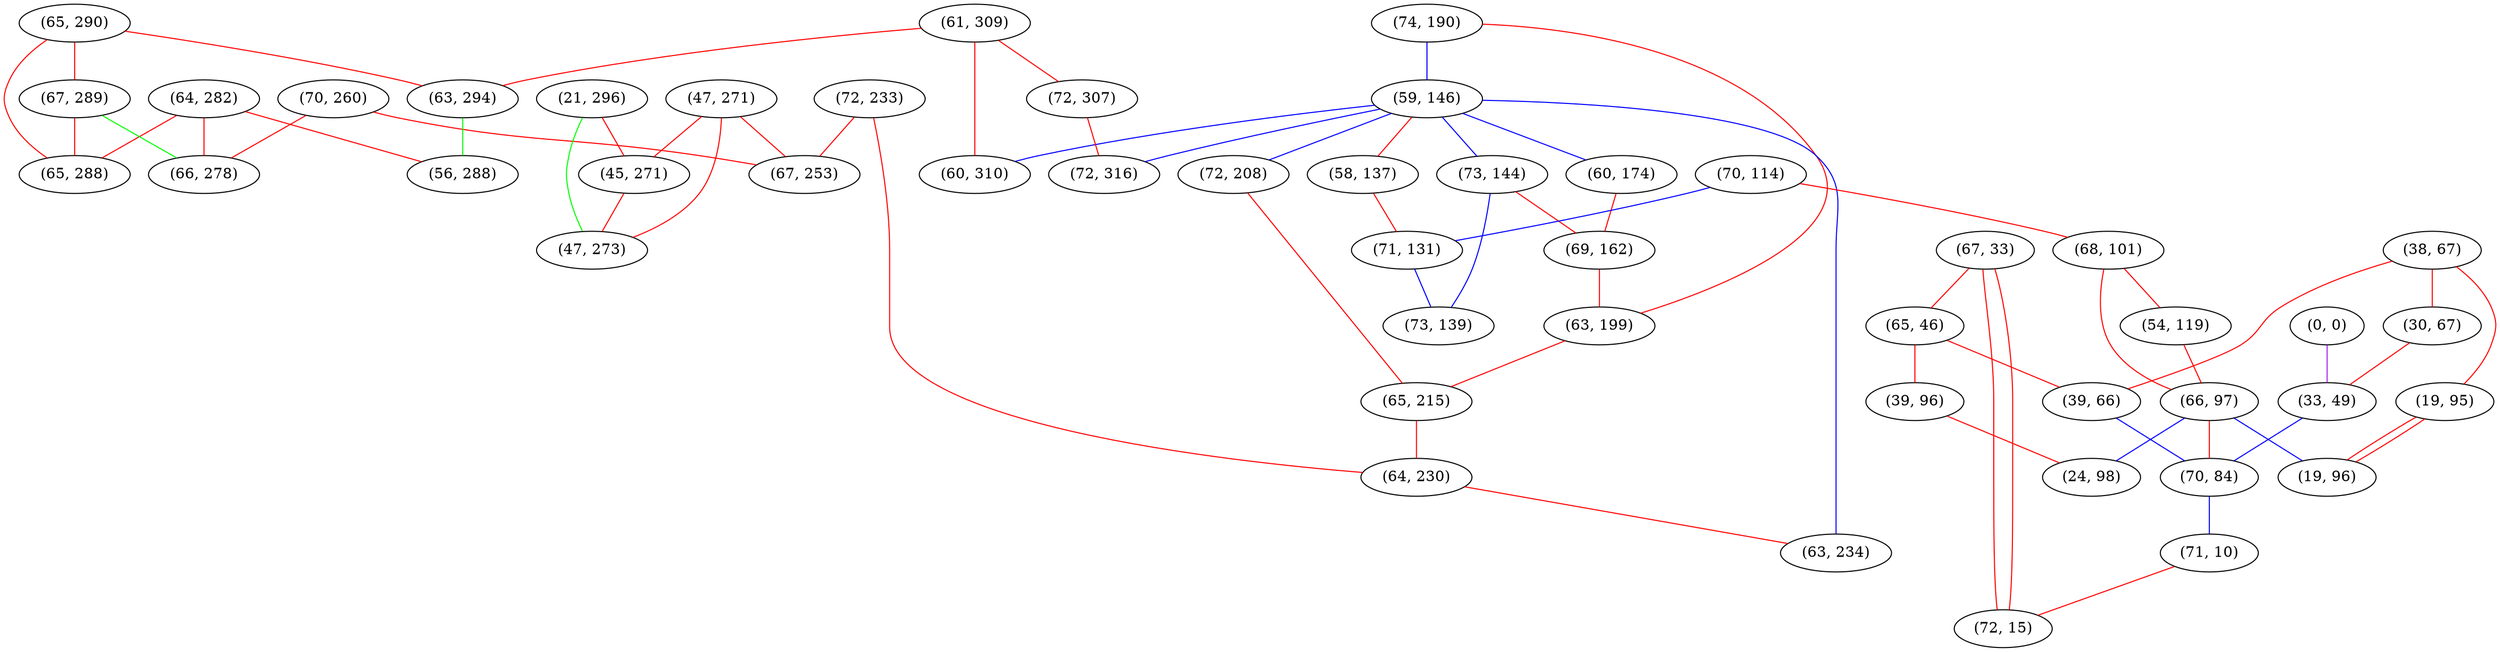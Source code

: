 graph "" {
"(70, 260)";
"(74, 190)";
"(59, 146)";
"(67, 33)";
"(61, 309)";
"(38, 67)";
"(73, 144)";
"(0, 0)";
"(60, 174)";
"(58, 137)";
"(69, 162)";
"(19, 95)";
"(70, 114)";
"(64, 282)";
"(68, 101)";
"(47, 271)";
"(72, 233)";
"(72, 208)";
"(65, 290)";
"(71, 131)";
"(63, 294)";
"(67, 289)";
"(54, 119)";
"(63, 199)";
"(65, 215)";
"(30, 67)";
"(65, 46)";
"(33, 49)";
"(21, 296)";
"(60, 310)";
"(64, 230)";
"(66, 278)";
"(67, 253)";
"(56, 288)";
"(39, 66)";
"(63, 234)";
"(39, 96)";
"(45, 271)";
"(66, 97)";
"(70, 84)";
"(72, 307)";
"(73, 139)";
"(24, 98)";
"(71, 10)";
"(72, 316)";
"(19, 96)";
"(65, 288)";
"(72, 15)";
"(47, 273)";
"(70, 260)" -- "(66, 278)"  [color=red, key=0, weight=1];
"(70, 260)" -- "(67, 253)"  [color=red, key=0, weight=1];
"(74, 190)" -- "(59, 146)"  [color=blue, key=0, weight=3];
"(74, 190)" -- "(63, 199)"  [color=red, key=0, weight=1];
"(59, 146)" -- "(60, 310)"  [color=blue, key=0, weight=3];
"(59, 146)" -- "(58, 137)"  [color=red, key=0, weight=1];
"(59, 146)" -- "(73, 144)"  [color=blue, key=0, weight=3];
"(59, 146)" -- "(60, 174)"  [color=blue, key=0, weight=3];
"(59, 146)" -- "(72, 316)"  [color=blue, key=0, weight=3];
"(59, 146)" -- "(72, 208)"  [color=blue, key=0, weight=3];
"(59, 146)" -- "(63, 234)"  [color=blue, key=0, weight=3];
"(67, 33)" -- "(65, 46)"  [color=red, key=0, weight=1];
"(67, 33)" -- "(72, 15)"  [color=red, key=0, weight=1];
"(67, 33)" -- "(72, 15)"  [color=red, key=1, weight=1];
"(61, 309)" -- "(72, 307)"  [color=red, key=0, weight=1];
"(61, 309)" -- "(63, 294)"  [color=red, key=0, weight=1];
"(61, 309)" -- "(60, 310)"  [color=red, key=0, weight=1];
"(38, 67)" -- "(30, 67)"  [color=red, key=0, weight=1];
"(38, 67)" -- "(19, 95)"  [color=red, key=0, weight=1];
"(38, 67)" -- "(39, 66)"  [color=red, key=0, weight=1];
"(73, 144)" -- "(73, 139)"  [color=blue, key=0, weight=3];
"(73, 144)" -- "(69, 162)"  [color=red, key=0, weight=1];
"(0, 0)" -- "(33, 49)"  [color=purple, key=0, weight=4];
"(60, 174)" -- "(69, 162)"  [color=red, key=0, weight=1];
"(58, 137)" -- "(71, 131)"  [color=red, key=0, weight=1];
"(69, 162)" -- "(63, 199)"  [color=red, key=0, weight=1];
"(19, 95)" -- "(19, 96)"  [color=red, key=0, weight=1];
"(19, 95)" -- "(19, 96)"  [color=red, key=1, weight=1];
"(70, 114)" -- "(68, 101)"  [color=red, key=0, weight=1];
"(70, 114)" -- "(71, 131)"  [color=blue, key=0, weight=3];
"(64, 282)" -- "(56, 288)"  [color=red, key=0, weight=1];
"(64, 282)" -- "(66, 278)"  [color=red, key=0, weight=1];
"(64, 282)" -- "(65, 288)"  [color=red, key=0, weight=1];
"(68, 101)" -- "(54, 119)"  [color=red, key=0, weight=1];
"(68, 101)" -- "(66, 97)"  [color=red, key=0, weight=1];
"(47, 271)" -- "(47, 273)"  [color=red, key=0, weight=1];
"(47, 271)" -- "(45, 271)"  [color=red, key=0, weight=1];
"(47, 271)" -- "(67, 253)"  [color=red, key=0, weight=1];
"(72, 233)" -- "(64, 230)"  [color=red, key=0, weight=1];
"(72, 233)" -- "(67, 253)"  [color=red, key=0, weight=1];
"(72, 208)" -- "(65, 215)"  [color=red, key=0, weight=1];
"(65, 290)" -- "(63, 294)"  [color=red, key=0, weight=1];
"(65, 290)" -- "(67, 289)"  [color=red, key=0, weight=1];
"(65, 290)" -- "(65, 288)"  [color=red, key=0, weight=1];
"(71, 131)" -- "(73, 139)"  [color=blue, key=0, weight=3];
"(63, 294)" -- "(56, 288)"  [color=green, key=0, weight=2];
"(67, 289)" -- "(65, 288)"  [color=red, key=0, weight=1];
"(67, 289)" -- "(66, 278)"  [color=green, key=0, weight=2];
"(54, 119)" -- "(66, 97)"  [color=red, key=0, weight=1];
"(63, 199)" -- "(65, 215)"  [color=red, key=0, weight=1];
"(65, 215)" -- "(64, 230)"  [color=red, key=0, weight=1];
"(30, 67)" -- "(33, 49)"  [color=red, key=0, weight=1];
"(65, 46)" -- "(39, 96)"  [color=red, key=0, weight=1];
"(65, 46)" -- "(39, 66)"  [color=red, key=0, weight=1];
"(33, 49)" -- "(70, 84)"  [color=blue, key=0, weight=3];
"(21, 296)" -- "(45, 271)"  [color=red, key=0, weight=1];
"(21, 296)" -- "(47, 273)"  [color=green, key=0, weight=2];
"(64, 230)" -- "(63, 234)"  [color=red, key=0, weight=1];
"(39, 66)" -- "(70, 84)"  [color=blue, key=0, weight=3];
"(39, 96)" -- "(24, 98)"  [color=red, key=0, weight=1];
"(45, 271)" -- "(47, 273)"  [color=red, key=0, weight=1];
"(66, 97)" -- "(70, 84)"  [color=red, key=0, weight=1];
"(66, 97)" -- "(24, 98)"  [color=blue, key=0, weight=3];
"(66, 97)" -- "(19, 96)"  [color=blue, key=0, weight=3];
"(70, 84)" -- "(71, 10)"  [color=blue, key=0, weight=3];
"(72, 307)" -- "(72, 316)"  [color=red, key=0, weight=1];
"(71, 10)" -- "(72, 15)"  [color=red, key=0, weight=1];
}
